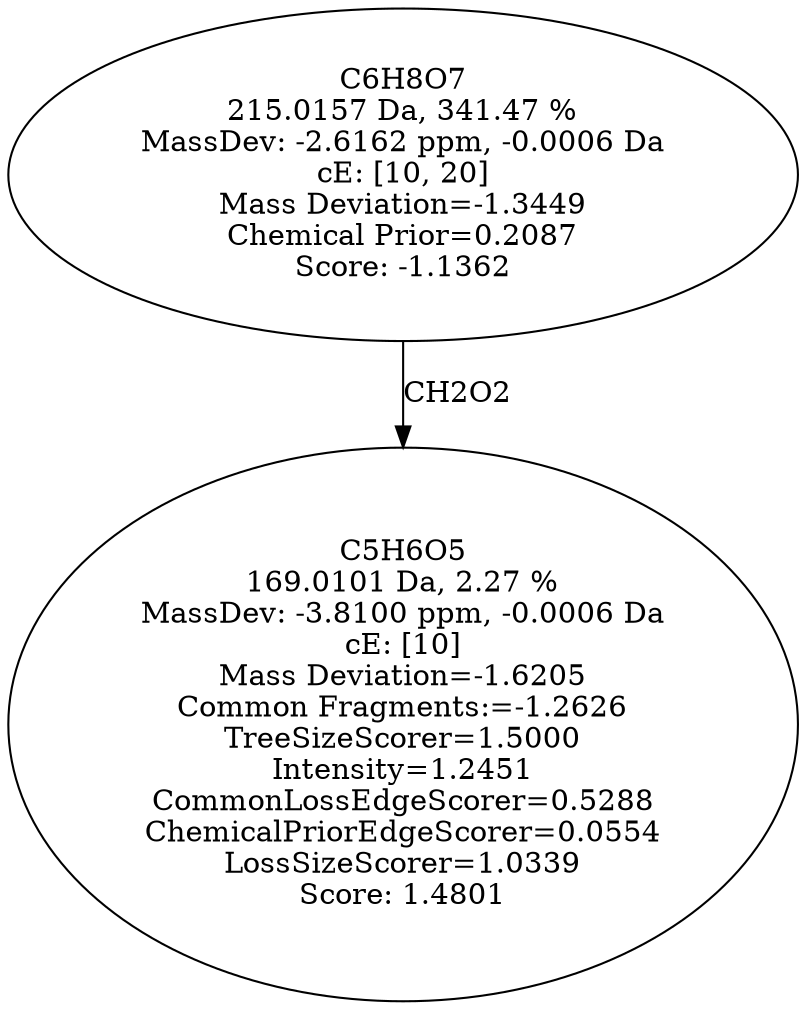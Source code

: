 strict digraph {
v1 [label="C5H6O5\n169.0101 Da, 2.27 %\nMassDev: -3.8100 ppm, -0.0006 Da\ncE: [10]\nMass Deviation=-1.6205\nCommon Fragments:=-1.2626\nTreeSizeScorer=1.5000\nIntensity=1.2451\nCommonLossEdgeScorer=0.5288\nChemicalPriorEdgeScorer=0.0554\nLossSizeScorer=1.0339\nScore: 1.4801"];
v2 [label="C6H8O7\n215.0157 Da, 341.47 %\nMassDev: -2.6162 ppm, -0.0006 Da\ncE: [10, 20]\nMass Deviation=-1.3449\nChemical Prior=0.2087\nScore: -1.1362"];
v2 -> v1 [label="CH2O2"];
}